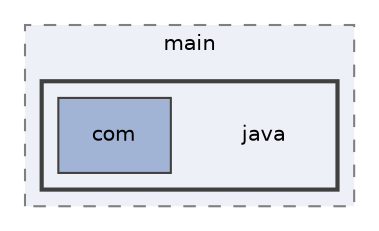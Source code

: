 digraph "C:/Users/Ydrani/AndroidStudioProjects/android_mediatek/app/src/main/java"
{
 // LATEX_PDF_SIZE
  edge [fontname="Helvetica",fontsize="10",labelfontname="Helvetica",labelfontsize="10"];
  node [fontname="Helvetica",fontsize="10",shape=record];
  compound=true
  subgraph clusterdir_cc7fbe39f8628b9e2af4100cd83f2d4a {
    graph [ bgcolor="#edf0f7", pencolor="grey50", style="filled,dashed,", label="main", fontname="Helvetica", fontsize="10", URL="dir_cc7fbe39f8628b9e2af4100cd83f2d4a.html"]
  subgraph clusterdir_a1428a2612565ed25f1496c9987f7258 {
    graph [ bgcolor="#edf0f7", pencolor="grey25", style="filled,bold,", label="", fontname="Helvetica", fontsize="10", URL="dir_a1428a2612565ed25f1496c9987f7258.html"]
    dir_a1428a2612565ed25f1496c9987f7258 [shape=plaintext, label="java"];
  dir_0b84574e9d95991fbdc953725bc74b60 [shape=box, label="com", style="filled,", fillcolor="#a2b4d6", color="grey25", URL="dir_0b84574e9d95991fbdc953725bc74b60.html"];
  }
  }
}
